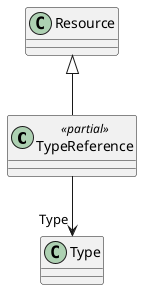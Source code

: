 @startuml
class TypeReference <<partial>> {
}
Resource <|-- TypeReference
TypeReference --> "Type" Type
@enduml
